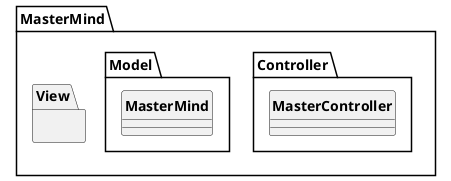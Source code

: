 @startuml
'https://plantuml.com/class-diagram
skinparam style strictuml
skinparam classAttributeIconSize 0
skinparam classFontStyle Bold
hide enum methods
hide interface attributes

package MasterMind{

    package Controller{
        class MasterController{

        }
    }
    package Model {
        class MasterMind{

        }

    }
    package View {

    }
}


@enduml